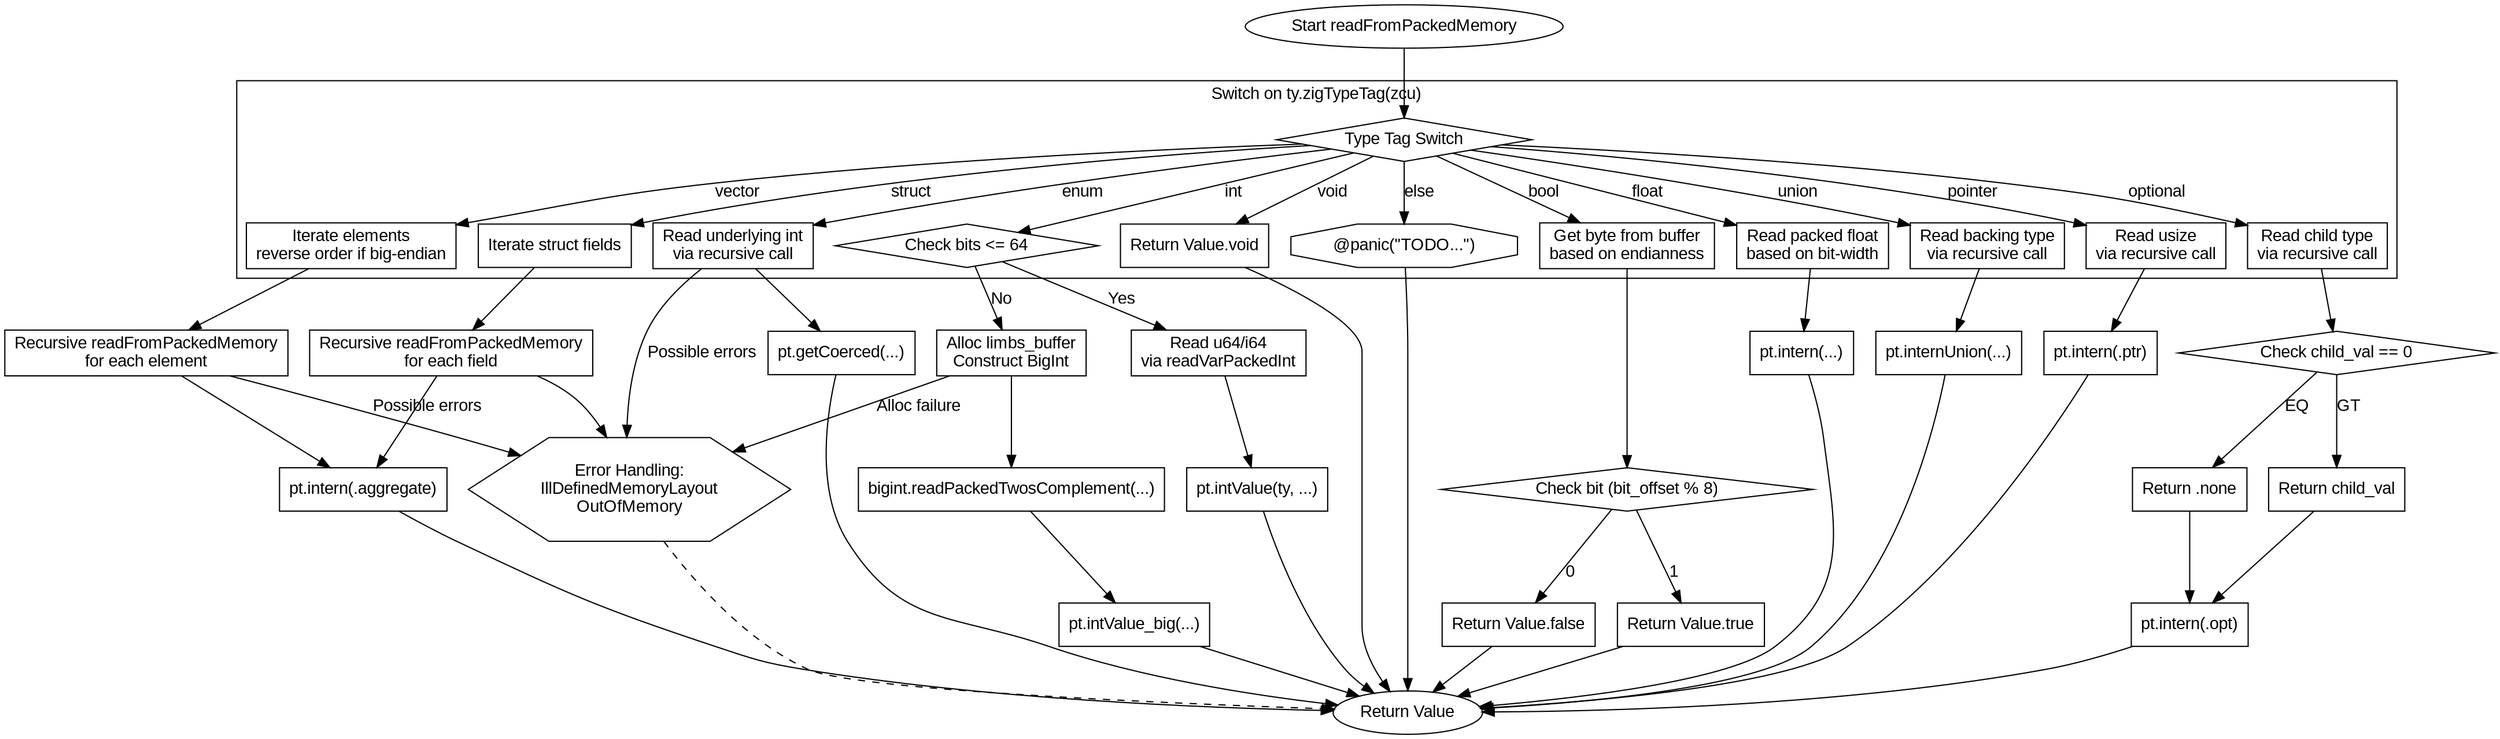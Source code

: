 
digraph readFromPackedMemory {
    graph [fontname="Arial", rankdir=TB];
    node [fontname="Arial", shape=rectangle];
    edge [fontname="Arial"];

    start [label="Start readFromPackedMemory", shape=ellipse];
    end [label="Return Value", shape=ellipse];
    error [label="Error Handling:\nIllDefinedMemoryLayout\nOutOfMemory", shape=hexagon];

    start -> switch_ty_tag;

    subgraph cluster_switch {
        label="Switch on ty.zigTypeTag(zcu)";
        switch_ty_tag [label="Type Tag Switch", shape=diamond];
        
        switch_ty_tag -> void [label="void"];
        switch_ty_tag -> bool [label="bool"];
        switch_ty_tag -> int [label="int"];
        switch_ty_tag -> enum [label="enum"];
        switch_ty_tag -> float [label="float"];
        switch_ty_tag -> vector [label="vector"];
        switch_ty_tag -> struct [label="struct"];
        switch_ty_tag -> union [label="union"];
        switch_ty_tag -> pointer [label="pointer"];
        switch_ty_tag -> optional [label="optional"];
        switch_ty_tag -> todo [label="else"];
    }

    // Void case
    void [label="Return Value.void"];
    void -> end;

    // Bool case
    bool [label="Get byte from buffer\nbased on endianness"];
    bool -> check_bit;
    check_bit [label="Check bit (bit_offset % 8)", shape=diamond];
    check_bit -> return_false [label="0"];
    check_bit -> return_true [label="1"];
    return_false [label="Return Value.false"];
    return_true [label="Return Value.true"];
    return_false -> end;
    return_true -> end;

    // Int case
    int [label="Check bits <= 64", shape=diamond];
    int -> fast_path [label="Yes"];
    int -> slow_path [label="No"];
    fast_path [label="Read u64/i64\nvia readVarPackedInt"];
    fast_path -> pt_int_value;
    pt_int_value [label="pt.intValue(ty, ...)"];
    pt_int_value -> end;
    slow_path [label="Alloc limbs_buffer\nConstruct BigInt"];
    slow_path -> bigint_init;
    bigint_init [label="bigint.readPackedTwosComplement(...)"];
    bigint_init -> pt_int_value_big;
    pt_int_value_big [label="pt.intValue_big(...)"];
    pt_int_value_big -> end;

    // Enum case
    enum [label="Read underlying int\nvia recursive call"];
    enum -> get_coerced;
    get_coerced [label="pt.getCoerced(...)"];
    get_coerced -> end;

    // Float case
    float [label="Read packed float\nbased on bit-width"];
    float -> intern_float;
    intern_float [label="pt.intern(...)"];
    intern_float -> end;

    // Vector case
    vector [label="Iterate elements\nreverse order if big-endian"];
    vector -> recursive_vector_elements;
    recursive_vector_elements [label="Recursive readFromPackedMemory\nfor each element"];
    recursive_vector_elements -> intern_aggregate;
    intern_aggregate [label="pt.intern(.aggregate)"];
    intern_aggregate -> end;

    // Struct case
    struct [label="Iterate struct fields"];
    struct -> recursive_struct_fields;
    recursive_struct_fields [label="Recursive readFromPackedMemory\nfor each field"];
    recursive_struct_fields -> intern_aggregate;

    // Union case
    union [label="Read backing type\nvia recursive call"];
    union -> intern_union;
    intern_union [label="pt.internUnion(...)"];
    intern_union -> end;

    // Pointer case
    pointer [label="Read usize\nvia recursive call"];
    pointer -> intern_ptr;
    intern_ptr [label="pt.intern(.ptr)"];
    intern_ptr -> end;

    // Optional case
    optional [label="Read child type\nvia recursive call"];
    optional -> check_zero;
    check_zero [label="Check child_val == 0", shape=diamond];
    check_zero -> return_none [label="EQ"];
    check_zero -> return_child [label="GT"];
    return_none [label="Return .none"];
    return_child [label="Return child_val"];
    return_none -> intern_opt;
    return_child -> intern_opt;
    intern_opt [label="pt.intern(.opt)"];
    intern_opt -> end;

    // Error handling
    slow_path -> error [label="Alloc failure"];
    recursive_vector_elements -> error [label="Possible errors"];
    recursive_struct_fields -> error;
    enum -> error [label="Possible errors"];
    // ...其他可能出错的路径连接到error节点

    todo [label="@panic(\"TODO...\")", shape=octagon];
    todo -> end;

    error -> end [style=dashed];
}
